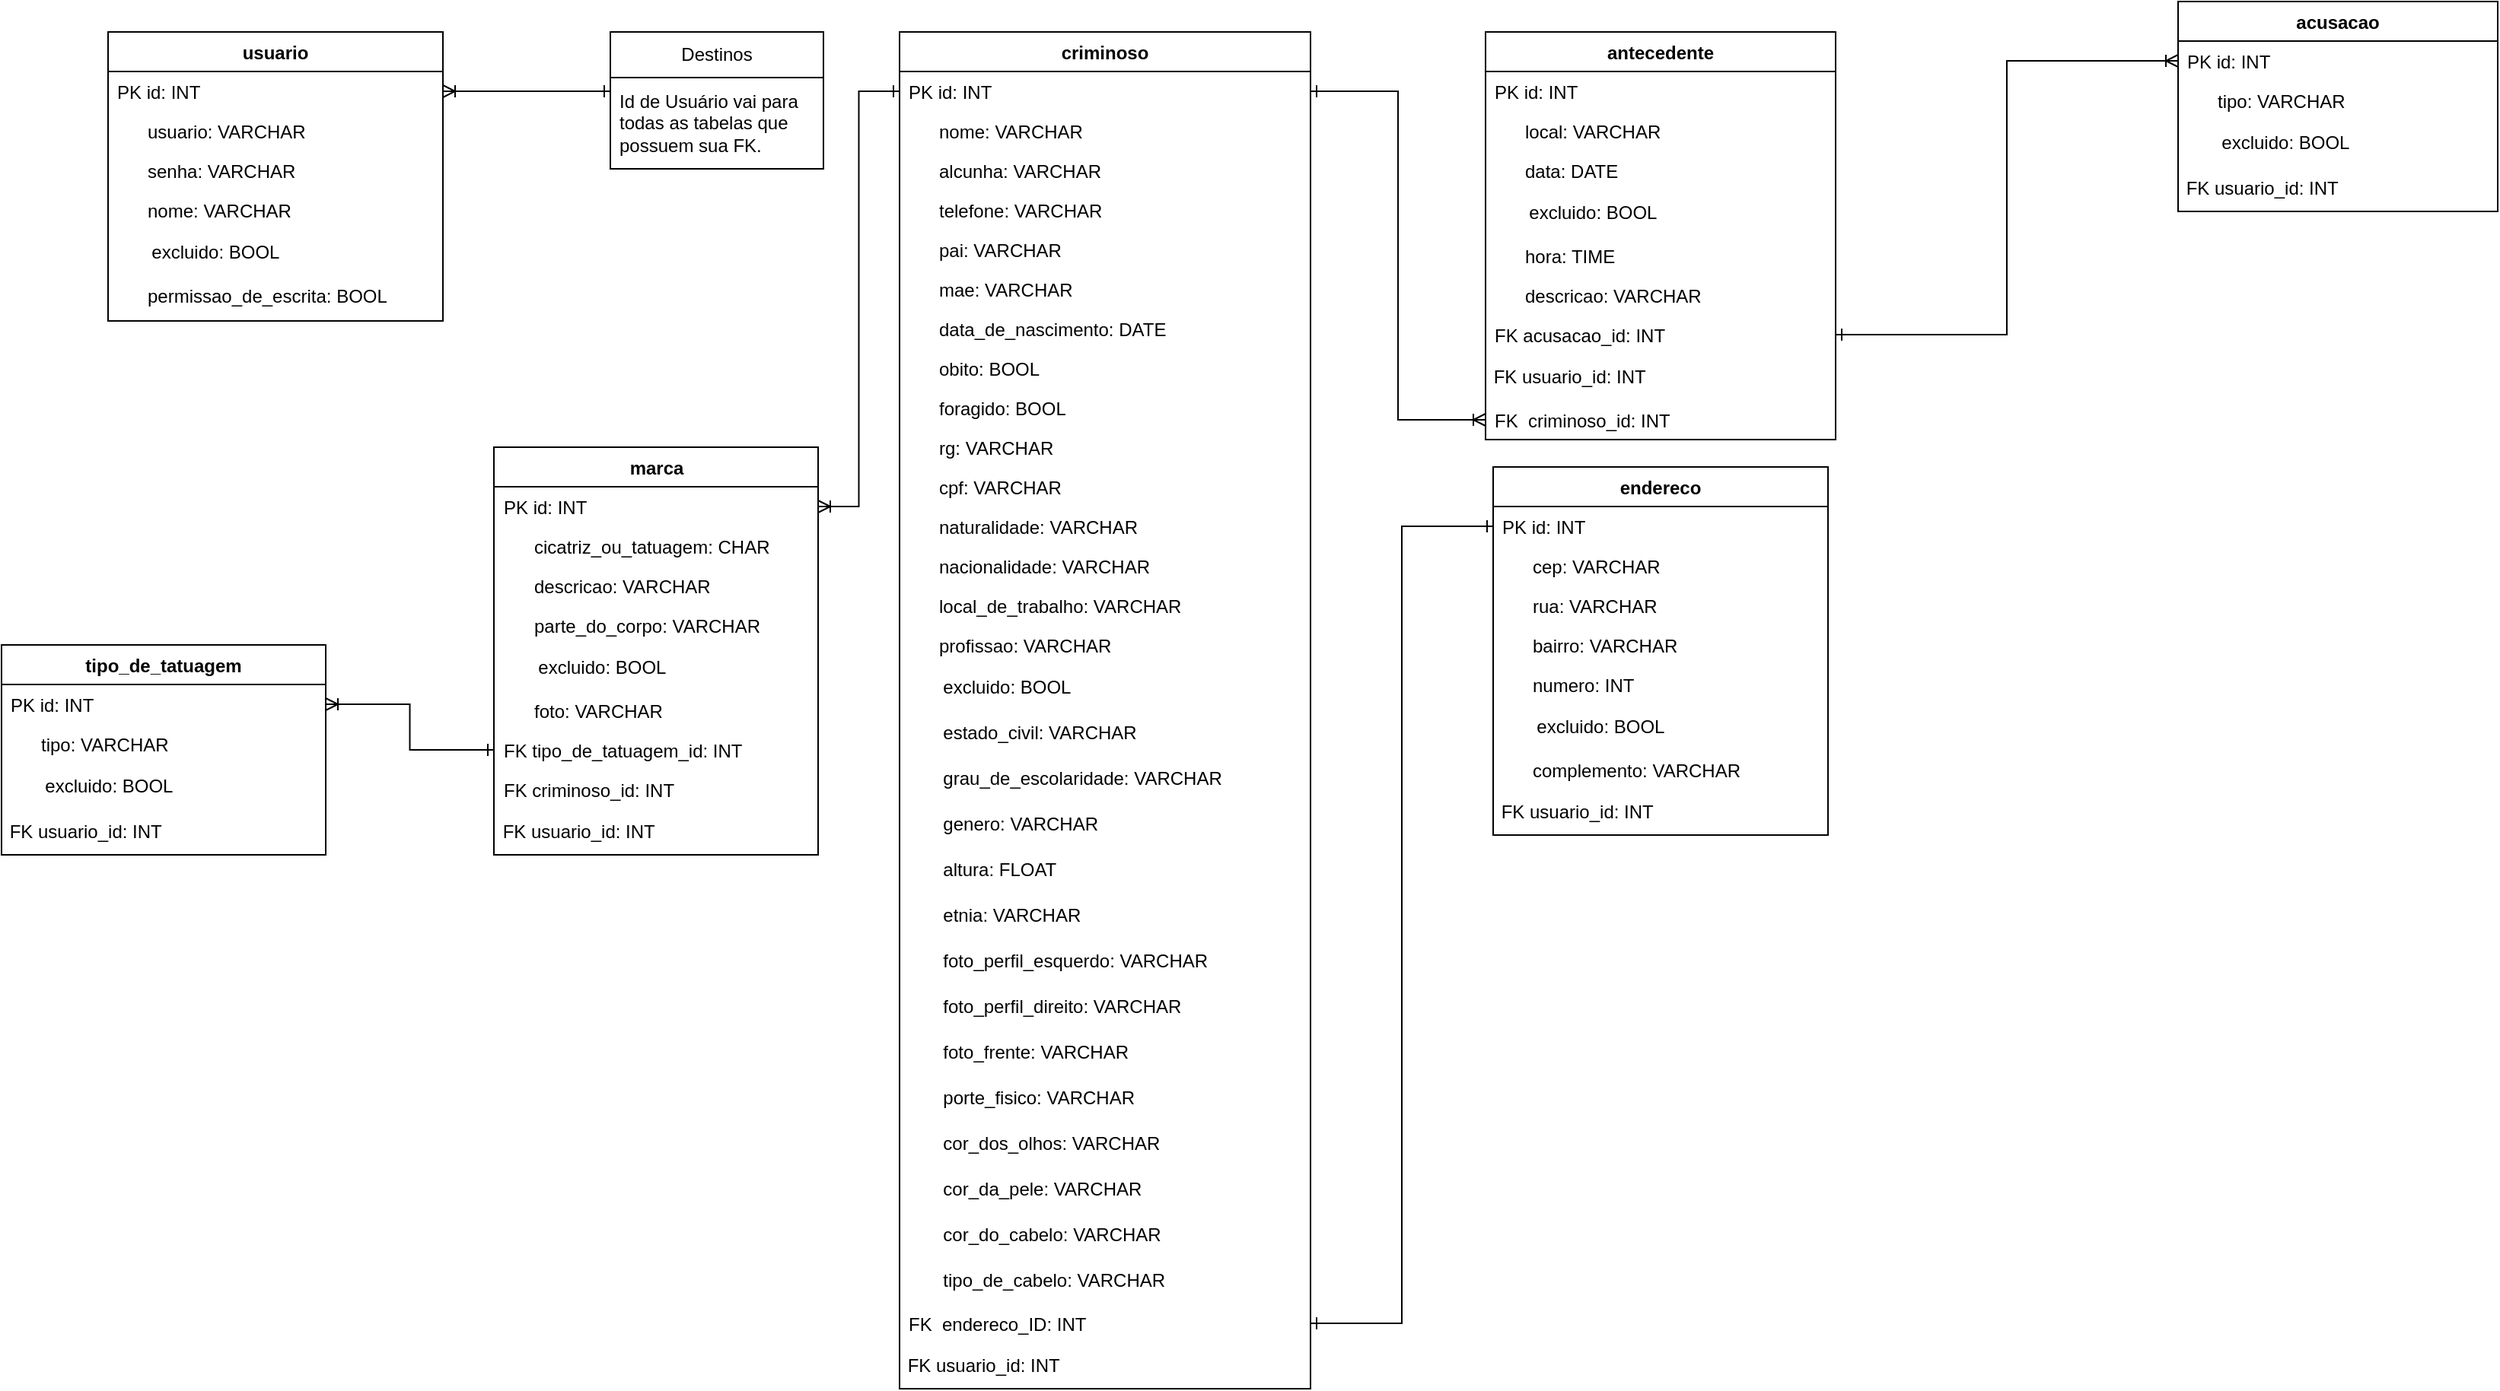 <mxfile version="21.5.0" type="device">
  <diagram name="Página-1" id="tqAukW0xZtE-mX-S90wy">
    <mxGraphModel dx="2876" dy="1080" grid="1" gridSize="10" guides="1" tooltips="1" connect="1" arrows="1" fold="1" page="1" pageScale="1" pageWidth="827" pageHeight="1169" math="0" shadow="0">
      <root>
        <mxCell id="0" />
        <mxCell id="1" parent="0" />
        <mxCell id="qsIrMADFIpEWMbKTU3-V-4" value="endereco" style="swimlane;fontStyle=1;align=center;verticalAlign=top;childLayout=stackLayout;horizontal=1;startSize=26;horizontalStack=0;resizeParent=1;resizeParentMax=0;resizeLast=0;collapsible=1;marginBottom=0;whiteSpace=wrap;html=1;" parent="1" vertex="1">
          <mxGeometry x="510" y="326" width="220" height="242" as="geometry" />
        </mxCell>
        <mxCell id="qsIrMADFIpEWMbKTU3-V-5" value="PK id: INT" style="text;strokeColor=none;fillColor=none;align=left;verticalAlign=top;spacingLeft=4;spacingRight=4;overflow=hidden;rotatable=0;points=[[0,0.5],[1,0.5]];portConstraint=eastwest;whiteSpace=wrap;html=1;" parent="qsIrMADFIpEWMbKTU3-V-4" vertex="1">
          <mxGeometry y="26" width="220" height="26" as="geometry" />
        </mxCell>
        <mxCell id="qsIrMADFIpEWMbKTU3-V-11" value="&amp;nbsp; &amp;nbsp; &amp;nbsp; cep: VARCHAR" style="text;strokeColor=none;fillColor=none;align=left;verticalAlign=top;spacingLeft=4;spacingRight=4;overflow=hidden;rotatable=0;points=[[0,0.5],[1,0.5]];portConstraint=eastwest;whiteSpace=wrap;html=1;" parent="qsIrMADFIpEWMbKTU3-V-4" vertex="1">
          <mxGeometry y="52" width="220" height="26" as="geometry" />
        </mxCell>
        <mxCell id="qsIrMADFIpEWMbKTU3-V-9" value="&amp;nbsp; &amp;nbsp; &amp;nbsp; rua: VARCHAR" style="text;strokeColor=none;fillColor=none;align=left;verticalAlign=top;spacingLeft=4;spacingRight=4;overflow=hidden;rotatable=0;points=[[0,0.5],[1,0.5]];portConstraint=eastwest;whiteSpace=wrap;html=1;" parent="qsIrMADFIpEWMbKTU3-V-4" vertex="1">
          <mxGeometry y="78" width="220" height="26" as="geometry" />
        </mxCell>
        <mxCell id="qsIrMADFIpEWMbKTU3-V-10" value="&amp;nbsp; &amp;nbsp; &amp;nbsp; bairro: VARCHAR" style="text;strokeColor=none;fillColor=none;align=left;verticalAlign=top;spacingLeft=4;spacingRight=4;overflow=hidden;rotatable=0;points=[[0,0.5],[1,0.5]];portConstraint=eastwest;whiteSpace=wrap;html=1;" parent="qsIrMADFIpEWMbKTU3-V-4" vertex="1">
          <mxGeometry y="104" width="220" height="26" as="geometry" />
        </mxCell>
        <mxCell id="qsIrMADFIpEWMbKTU3-V-12" value="&amp;nbsp; &amp;nbsp; &amp;nbsp; numero: INT" style="text;strokeColor=none;fillColor=none;align=left;verticalAlign=top;spacingLeft=4;spacingRight=4;overflow=hidden;rotatable=0;points=[[0,0.5],[1,0.5]];portConstraint=eastwest;whiteSpace=wrap;html=1;" parent="qsIrMADFIpEWMbKTU3-V-4" vertex="1">
          <mxGeometry y="130" width="220" height="26" as="geometry" />
        </mxCell>
        <mxCell id="4V8HWGutSWkxjNNgJOX--17" value="&amp;nbsp; &amp;nbsp; &amp;nbsp; &amp;nbsp; excluido: BOOL" style="text;html=1;align=left;verticalAlign=middle;resizable=0;points=[];autosize=1;strokeColor=none;fillColor=none;" parent="qsIrMADFIpEWMbKTU3-V-4" vertex="1">
          <mxGeometry y="156" width="220" height="30" as="geometry" />
        </mxCell>
        <mxCell id="qsIrMADFIpEWMbKTU3-V-13" value="&amp;nbsp; &amp;nbsp; &amp;nbsp; complemento: VARCHAR" style="text;strokeColor=none;fillColor=none;align=left;verticalAlign=top;spacingLeft=4;spacingRight=4;overflow=hidden;rotatable=0;points=[[0,0.5],[1,0.5]];portConstraint=eastwest;whiteSpace=wrap;html=1;" parent="qsIrMADFIpEWMbKTU3-V-4" vertex="1">
          <mxGeometry y="186" width="220" height="26" as="geometry" />
        </mxCell>
        <mxCell id="4V8HWGutSWkxjNNgJOX--18" value="&amp;nbsp;FK usuario_id: INT" style="text;html=1;align=left;verticalAlign=middle;resizable=0;points=[];autosize=1;strokeColor=none;fillColor=none;" parent="qsIrMADFIpEWMbKTU3-V-4" vertex="1">
          <mxGeometry y="212" width="220" height="30" as="geometry" />
        </mxCell>
        <mxCell id="qsIrMADFIpEWMbKTU3-V-14" value="criminoso" style="swimlane;fontStyle=1;align=center;verticalAlign=top;childLayout=stackLayout;horizontal=1;startSize=26;horizontalStack=0;resizeParent=1;resizeParentMax=0;resizeLast=0;collapsible=1;marginBottom=0;whiteSpace=wrap;html=1;" parent="1" vertex="1">
          <mxGeometry x="120" y="40" width="270" height="892" as="geometry" />
        </mxCell>
        <mxCell id="qsIrMADFIpEWMbKTU3-V-15" value="PK id: INT" style="text;strokeColor=none;fillColor=none;align=left;verticalAlign=top;spacingLeft=4;spacingRight=4;overflow=hidden;rotatable=0;points=[[0,0.5],[1,0.5]];portConstraint=eastwest;whiteSpace=wrap;html=1;" parent="qsIrMADFIpEWMbKTU3-V-14" vertex="1">
          <mxGeometry y="26" width="270" height="26" as="geometry" />
        </mxCell>
        <mxCell id="qsIrMADFIpEWMbKTU3-V-19" value="&amp;nbsp; &amp;nbsp; &amp;nbsp; nome: VARCHAR" style="text;strokeColor=none;fillColor=none;align=left;verticalAlign=top;spacingLeft=4;spacingRight=4;overflow=hidden;rotatable=0;points=[[0,0.5],[1,0.5]];portConstraint=eastwest;whiteSpace=wrap;html=1;" parent="qsIrMADFIpEWMbKTU3-V-14" vertex="1">
          <mxGeometry y="52" width="270" height="26" as="geometry" />
        </mxCell>
        <mxCell id="g-QC4092AOoyE8XGVego-1" value="&amp;nbsp; &amp;nbsp; &amp;nbsp; alcunha: VARCHAR" style="text;strokeColor=none;fillColor=none;align=left;verticalAlign=top;spacingLeft=4;spacingRight=4;overflow=hidden;rotatable=0;points=[[0,0.5],[1,0.5]];portConstraint=eastwest;whiteSpace=wrap;html=1;" parent="qsIrMADFIpEWMbKTU3-V-14" vertex="1">
          <mxGeometry y="78" width="270" height="26" as="geometry" />
        </mxCell>
        <mxCell id="g-QC4092AOoyE8XGVego-2" value="&amp;nbsp; &amp;nbsp; &amp;nbsp; telefone: VARCHAR" style="text;strokeColor=none;fillColor=none;align=left;verticalAlign=top;spacingLeft=4;spacingRight=4;overflow=hidden;rotatable=0;points=[[0,0.5],[1,0.5]];portConstraint=eastwest;whiteSpace=wrap;html=1;" parent="qsIrMADFIpEWMbKTU3-V-14" vertex="1">
          <mxGeometry y="104" width="270" height="26" as="geometry" />
        </mxCell>
        <mxCell id="qsIrMADFIpEWMbKTU3-V-20" value="&amp;nbsp; &amp;nbsp; &amp;nbsp; pai: VARCHAR" style="text;strokeColor=none;fillColor=none;align=left;verticalAlign=top;spacingLeft=4;spacingRight=4;overflow=hidden;rotatable=0;points=[[0,0.5],[1,0.5]];portConstraint=eastwest;whiteSpace=wrap;html=1;" parent="qsIrMADFIpEWMbKTU3-V-14" vertex="1">
          <mxGeometry y="130" width="270" height="26" as="geometry" />
        </mxCell>
        <mxCell id="qsIrMADFIpEWMbKTU3-V-21" value="&amp;nbsp; &amp;nbsp; &amp;nbsp; mae: VARCHAR" style="text;strokeColor=none;fillColor=none;align=left;verticalAlign=top;spacingLeft=4;spacingRight=4;overflow=hidden;rotatable=0;points=[[0,0.5],[1,0.5]];portConstraint=eastwest;whiteSpace=wrap;html=1;" parent="qsIrMADFIpEWMbKTU3-V-14" vertex="1">
          <mxGeometry y="156" width="270" height="26" as="geometry" />
        </mxCell>
        <mxCell id="qsIrMADFIpEWMbKTU3-V-25" value="&amp;nbsp; &amp;nbsp; &amp;nbsp; data_de_nascimento: DATE" style="text;strokeColor=none;fillColor=none;align=left;verticalAlign=top;spacingLeft=4;spacingRight=4;overflow=hidden;rotatable=0;points=[[0,0.5],[1,0.5]];portConstraint=eastwest;whiteSpace=wrap;html=1;" parent="qsIrMADFIpEWMbKTU3-V-14" vertex="1">
          <mxGeometry y="182" width="270" height="26" as="geometry" />
        </mxCell>
        <mxCell id="qsIrMADFIpEWMbKTU3-V-94" value="&amp;nbsp; &amp;nbsp; &amp;nbsp; obito: BOOL" style="text;strokeColor=none;fillColor=none;align=left;verticalAlign=top;spacingLeft=4;spacingRight=4;overflow=hidden;rotatable=0;points=[[0,0.5],[1,0.5]];portConstraint=eastwest;whiteSpace=wrap;html=1;" parent="qsIrMADFIpEWMbKTU3-V-14" vertex="1">
          <mxGeometry y="208" width="270" height="26" as="geometry" />
        </mxCell>
        <mxCell id="qsIrMADFIpEWMbKTU3-V-95" value="&amp;nbsp; &amp;nbsp; &amp;nbsp; foragido: BOOL" style="text;strokeColor=none;fillColor=none;align=left;verticalAlign=top;spacingLeft=4;spacingRight=4;overflow=hidden;rotatable=0;points=[[0,0.5],[1,0.5]];portConstraint=eastwest;whiteSpace=wrap;html=1;" parent="qsIrMADFIpEWMbKTU3-V-14" vertex="1">
          <mxGeometry y="234" width="270" height="26" as="geometry" />
        </mxCell>
        <mxCell id="qsIrMADFIpEWMbKTU3-V-26" value="&amp;nbsp; &amp;nbsp; &amp;nbsp; rg: VARCHAR" style="text;strokeColor=none;fillColor=none;align=left;verticalAlign=top;spacingLeft=4;spacingRight=4;overflow=hidden;rotatable=0;points=[[0,0.5],[1,0.5]];portConstraint=eastwest;whiteSpace=wrap;html=1;" parent="qsIrMADFIpEWMbKTU3-V-14" vertex="1">
          <mxGeometry y="260" width="270" height="26" as="geometry" />
        </mxCell>
        <mxCell id="g-QC4092AOoyE8XGVego-3" value="&amp;nbsp; &amp;nbsp; &amp;nbsp; cpf: VARCHAR" style="text;strokeColor=none;fillColor=none;align=left;verticalAlign=top;spacingLeft=4;spacingRight=4;overflow=hidden;rotatable=0;points=[[0,0.5],[1,0.5]];portConstraint=eastwest;whiteSpace=wrap;html=1;" parent="qsIrMADFIpEWMbKTU3-V-14" vertex="1">
          <mxGeometry y="286" width="270" height="26" as="geometry" />
        </mxCell>
        <mxCell id="qsIrMADFIpEWMbKTU3-V-27" value="&amp;nbsp; &amp;nbsp; &amp;nbsp; naturalidade: VARCHAR" style="text;strokeColor=none;fillColor=none;align=left;verticalAlign=top;spacingLeft=4;spacingRight=4;overflow=hidden;rotatable=0;points=[[0,0.5],[1,0.5]];portConstraint=eastwest;whiteSpace=wrap;html=1;" parent="qsIrMADFIpEWMbKTU3-V-14" vertex="1">
          <mxGeometry y="312" width="270" height="26" as="geometry" />
        </mxCell>
        <mxCell id="qsIrMADFIpEWMbKTU3-V-28" value="&amp;nbsp; &amp;nbsp; &amp;nbsp; nacionalidade: VARCHAR" style="text;strokeColor=none;fillColor=none;align=left;verticalAlign=top;spacingLeft=4;spacingRight=4;overflow=hidden;rotatable=0;points=[[0,0.5],[1,0.5]];portConstraint=eastwest;whiteSpace=wrap;html=1;" parent="qsIrMADFIpEWMbKTU3-V-14" vertex="1">
          <mxGeometry y="338" width="270" height="26" as="geometry" />
        </mxCell>
        <mxCell id="qsIrMADFIpEWMbKTU3-V-31" value="&amp;nbsp; &amp;nbsp; &amp;nbsp; local_de_trabalho: VARCHAR" style="text;strokeColor=none;fillColor=none;align=left;verticalAlign=top;spacingLeft=4;spacingRight=4;overflow=hidden;rotatable=0;points=[[0,0.5],[1,0.5]];portConstraint=eastwest;whiteSpace=wrap;html=1;" parent="qsIrMADFIpEWMbKTU3-V-14" vertex="1">
          <mxGeometry y="364" width="270" height="26" as="geometry" />
        </mxCell>
        <mxCell id="qsIrMADFIpEWMbKTU3-V-32" value="&amp;nbsp; &amp;nbsp; &amp;nbsp; profissao: VARCHAR" style="text;strokeColor=none;fillColor=none;align=left;verticalAlign=top;spacingLeft=4;spacingRight=4;overflow=hidden;rotatable=0;points=[[0,0.5],[1,0.5]];portConstraint=eastwest;whiteSpace=wrap;html=1;" parent="qsIrMADFIpEWMbKTU3-V-14" vertex="1">
          <mxGeometry y="390" width="270" height="26" as="geometry" />
        </mxCell>
        <mxCell id="4V8HWGutSWkxjNNgJOX--13" value="&amp;nbsp; &amp;nbsp; &amp;nbsp; &amp;nbsp; excluido: BOOL" style="text;html=1;align=left;verticalAlign=middle;resizable=0;points=[];autosize=1;strokeColor=none;fillColor=none;" parent="qsIrMADFIpEWMbKTU3-V-14" vertex="1">
          <mxGeometry y="416" width="270" height="30" as="geometry" />
        </mxCell>
        <mxCell id="GFRDY6UaiAwjhXK8earB-1" value="&amp;nbsp; &amp;nbsp; &amp;nbsp; &amp;nbsp; estado_civil: VARCHAR" style="text;html=1;align=left;verticalAlign=middle;resizable=0;points=[];autosize=1;strokeColor=none;fillColor=none;" vertex="1" parent="qsIrMADFIpEWMbKTU3-V-14">
          <mxGeometry y="446" width="270" height="30" as="geometry" />
        </mxCell>
        <mxCell id="GFRDY6UaiAwjhXK8earB-2" value="&amp;nbsp; &amp;nbsp; &amp;nbsp; &amp;nbsp; grau_de_escolaridade: VARCHAR" style="text;html=1;align=left;verticalAlign=middle;resizable=0;points=[];autosize=1;strokeColor=none;fillColor=none;" vertex="1" parent="qsIrMADFIpEWMbKTU3-V-14">
          <mxGeometry y="476" width="270" height="30" as="geometry" />
        </mxCell>
        <mxCell id="GFRDY6UaiAwjhXK8earB-3" value="&amp;nbsp; &amp;nbsp; &amp;nbsp; &amp;nbsp; genero: VARCHAR" style="text;html=1;align=left;verticalAlign=middle;resizable=0;points=[];autosize=1;strokeColor=none;fillColor=none;" vertex="1" parent="qsIrMADFIpEWMbKTU3-V-14">
          <mxGeometry y="506" width="270" height="30" as="geometry" />
        </mxCell>
        <mxCell id="GFRDY6UaiAwjhXK8earB-4" value="&amp;nbsp; &amp;nbsp; &amp;nbsp; &amp;nbsp; altura: FLOAT" style="text;html=1;align=left;verticalAlign=middle;resizable=0;points=[];autosize=1;strokeColor=none;fillColor=none;" vertex="1" parent="qsIrMADFIpEWMbKTU3-V-14">
          <mxGeometry y="536" width="270" height="30" as="geometry" />
        </mxCell>
        <mxCell id="GFRDY6UaiAwjhXK8earB-5" value="&amp;nbsp; &amp;nbsp; &amp;nbsp; &amp;nbsp; etnia: VARCHAR" style="text;html=1;align=left;verticalAlign=middle;resizable=0;points=[];autosize=1;strokeColor=none;fillColor=none;" vertex="1" parent="qsIrMADFIpEWMbKTU3-V-14">
          <mxGeometry y="566" width="270" height="30" as="geometry" />
        </mxCell>
        <mxCell id="GFRDY6UaiAwjhXK8earB-6" value="&amp;nbsp; &amp;nbsp; &amp;nbsp; &amp;nbsp; foto_perfil_esquerdo: VARCHAR" style="text;html=1;align=left;verticalAlign=middle;resizable=0;points=[];autosize=1;strokeColor=none;fillColor=none;" vertex="1" parent="qsIrMADFIpEWMbKTU3-V-14">
          <mxGeometry y="596" width="270" height="30" as="geometry" />
        </mxCell>
        <mxCell id="GFRDY6UaiAwjhXK8earB-8" value="&amp;nbsp; &amp;nbsp; &amp;nbsp; &amp;nbsp; foto_perfil_direito: VARCHAR" style="text;html=1;align=left;verticalAlign=middle;resizable=0;points=[];autosize=1;strokeColor=none;fillColor=none;" vertex="1" parent="qsIrMADFIpEWMbKTU3-V-14">
          <mxGeometry y="626" width="270" height="30" as="geometry" />
        </mxCell>
        <mxCell id="GFRDY6UaiAwjhXK8earB-7" value="&amp;nbsp; &amp;nbsp; &amp;nbsp; &amp;nbsp; foto_frente: VARCHAR" style="text;html=1;align=left;verticalAlign=middle;resizable=0;points=[];autosize=1;strokeColor=none;fillColor=none;" vertex="1" parent="qsIrMADFIpEWMbKTU3-V-14">
          <mxGeometry y="656" width="270" height="30" as="geometry" />
        </mxCell>
        <mxCell id="GFRDY6UaiAwjhXK8earB-24" value="&amp;nbsp; &amp;nbsp; &amp;nbsp; &amp;nbsp; porte_fisico: VARCHAR" style="text;html=1;align=left;verticalAlign=middle;resizable=0;points=[];autosize=1;strokeColor=none;fillColor=none;" vertex="1" parent="qsIrMADFIpEWMbKTU3-V-14">
          <mxGeometry y="686" width="270" height="30" as="geometry" />
        </mxCell>
        <mxCell id="GFRDY6UaiAwjhXK8earB-25" value="&amp;nbsp; &amp;nbsp; &amp;nbsp; &amp;nbsp; cor_dos_olhos: VARCHAR" style="text;html=1;align=left;verticalAlign=middle;resizable=0;points=[];autosize=1;strokeColor=none;fillColor=none;" vertex="1" parent="qsIrMADFIpEWMbKTU3-V-14">
          <mxGeometry y="716" width="270" height="30" as="geometry" />
        </mxCell>
        <mxCell id="GFRDY6UaiAwjhXK8earB-26" value="&amp;nbsp; &amp;nbsp; &amp;nbsp; &amp;nbsp; cor_da_pele: VARCHAR" style="text;html=1;align=left;verticalAlign=middle;resizable=0;points=[];autosize=1;strokeColor=none;fillColor=none;" vertex="1" parent="qsIrMADFIpEWMbKTU3-V-14">
          <mxGeometry y="746" width="270" height="30" as="geometry" />
        </mxCell>
        <mxCell id="GFRDY6UaiAwjhXK8earB-27" value="&amp;nbsp; &amp;nbsp; &amp;nbsp; &amp;nbsp; cor_do_cabelo: VARCHAR" style="text;html=1;align=left;verticalAlign=middle;resizable=0;points=[];autosize=1;strokeColor=none;fillColor=none;" vertex="1" parent="qsIrMADFIpEWMbKTU3-V-14">
          <mxGeometry y="776" width="270" height="30" as="geometry" />
        </mxCell>
        <mxCell id="GFRDY6UaiAwjhXK8earB-28" value="&amp;nbsp; &amp;nbsp; &amp;nbsp; &amp;nbsp; tipo_de_cabelo: VARCHAR" style="text;html=1;align=left;verticalAlign=middle;resizable=0;points=[];autosize=1;strokeColor=none;fillColor=none;" vertex="1" parent="qsIrMADFIpEWMbKTU3-V-14">
          <mxGeometry y="806" width="270" height="30" as="geometry" />
        </mxCell>
        <mxCell id="qsIrMADFIpEWMbKTU3-V-34" value="FK&amp;nbsp; endereco_ID: INT" style="text;strokeColor=none;fillColor=none;align=left;verticalAlign=top;spacingLeft=4;spacingRight=4;overflow=hidden;rotatable=0;points=[[0,0.5],[1,0.5]];portConstraint=eastwest;whiteSpace=wrap;html=1;" parent="qsIrMADFIpEWMbKTU3-V-14" vertex="1">
          <mxGeometry y="836" width="270" height="26" as="geometry" />
        </mxCell>
        <mxCell id="4V8HWGutSWkxjNNgJOX--9" value="&amp;nbsp;FK usuario_id: INT" style="text;html=1;align=left;verticalAlign=middle;resizable=0;points=[];autosize=1;strokeColor=none;fillColor=none;" parent="qsIrMADFIpEWMbKTU3-V-14" vertex="1">
          <mxGeometry y="862" width="270" height="30" as="geometry" />
        </mxCell>
        <mxCell id="qsIrMADFIpEWMbKTU3-V-38" style="edgeStyle=orthogonalEdgeStyle;rounded=0;orthogonalLoop=1;jettySize=auto;html=1;exitX=0;exitY=0.5;exitDx=0;exitDy=0;entryX=1;entryY=0.5;entryDx=0;entryDy=0;endArrow=ERone;endFill=0;startArrow=ERone;startFill=0;" parent="1" source="qsIrMADFIpEWMbKTU3-V-5" target="qsIrMADFIpEWMbKTU3-V-34" edge="1">
          <mxGeometry relative="1" as="geometry" />
        </mxCell>
        <mxCell id="qsIrMADFIpEWMbKTU3-V-51" value="marca" style="swimlane;fontStyle=1;align=center;verticalAlign=top;childLayout=stackLayout;horizontal=1;startSize=26;horizontalStack=0;resizeParent=1;resizeParentMax=0;resizeLast=0;collapsible=1;marginBottom=0;whiteSpace=wrap;html=1;" parent="1" vertex="1">
          <mxGeometry x="-146.5" y="313" width="213" height="268" as="geometry" />
        </mxCell>
        <mxCell id="tNdTHDL9R3g4JhnGJnkF-141" value="PK id: INT" style="text;strokeColor=none;fillColor=none;align=left;verticalAlign=top;spacingLeft=4;spacingRight=4;overflow=hidden;rotatable=0;points=[[0,0.5],[1,0.5]];portConstraint=eastwest;whiteSpace=wrap;html=1;" parent="qsIrMADFIpEWMbKTU3-V-51" vertex="1">
          <mxGeometry y="26" width="213" height="26" as="geometry" />
        </mxCell>
        <mxCell id="tNdTHDL9R3g4JhnGJnkF-143" value="&amp;nbsp; &amp;nbsp; &amp;nbsp; cicatriz_ou_tatuagem: CHAR" style="text;strokeColor=none;fillColor=none;align=left;verticalAlign=top;spacingLeft=4;spacingRight=4;overflow=hidden;rotatable=0;points=[[0,0.5],[1,0.5]];portConstraint=eastwest;whiteSpace=wrap;html=1;" parent="qsIrMADFIpEWMbKTU3-V-51" vertex="1">
          <mxGeometry y="52" width="213" height="26" as="geometry" />
        </mxCell>
        <mxCell id="tNdTHDL9R3g4JhnGJnkF-144" value="&amp;nbsp; &amp;nbsp; &amp;nbsp; descricao: VARCHAR" style="text;strokeColor=none;fillColor=none;align=left;verticalAlign=top;spacingLeft=4;spacingRight=4;overflow=hidden;rotatable=0;points=[[0,0.5],[1,0.5]];portConstraint=eastwest;whiteSpace=wrap;html=1;" parent="qsIrMADFIpEWMbKTU3-V-51" vertex="1">
          <mxGeometry y="78" width="213" height="26" as="geometry" />
        </mxCell>
        <mxCell id="tNdTHDL9R3g4JhnGJnkF-145" value="&amp;nbsp; &amp;nbsp; &amp;nbsp; parte_do_corpo: VARCHAR" style="text;strokeColor=none;fillColor=none;align=left;verticalAlign=top;spacingLeft=4;spacingRight=4;overflow=hidden;rotatable=0;points=[[0,0.5],[1,0.5]];portConstraint=eastwest;whiteSpace=wrap;html=1;" parent="qsIrMADFIpEWMbKTU3-V-51" vertex="1">
          <mxGeometry y="104" width="213" height="26" as="geometry" />
        </mxCell>
        <mxCell id="4V8HWGutSWkxjNNgJOX--26" value="&amp;nbsp; &amp;nbsp; &amp;nbsp; &amp;nbsp; excluido: BOOL" style="text;html=1;align=left;verticalAlign=middle;resizable=0;points=[];autosize=1;strokeColor=none;fillColor=none;" parent="qsIrMADFIpEWMbKTU3-V-51" vertex="1">
          <mxGeometry y="130" width="213" height="30" as="geometry" />
        </mxCell>
        <mxCell id="tNdTHDL9R3g4JhnGJnkF-146" value="&amp;nbsp; &amp;nbsp; &amp;nbsp; foto: VARCHAR" style="text;strokeColor=none;fillColor=none;align=left;verticalAlign=top;spacingLeft=4;spacingRight=4;overflow=hidden;rotatable=0;points=[[0,0.5],[1,0.5]];portConstraint=eastwest;whiteSpace=wrap;html=1;" parent="qsIrMADFIpEWMbKTU3-V-51" vertex="1">
          <mxGeometry y="160" width="213" height="26" as="geometry" />
        </mxCell>
        <mxCell id="tNdTHDL9R3g4JhnGJnkF-147" value="FK tipo_de_tatuagem_id: INT" style="text;strokeColor=none;fillColor=none;align=left;verticalAlign=top;spacingLeft=4;spacingRight=4;overflow=hidden;rotatable=0;points=[[0,0.5],[1,0.5]];portConstraint=eastwest;whiteSpace=wrap;html=1;" parent="qsIrMADFIpEWMbKTU3-V-51" vertex="1">
          <mxGeometry y="186" width="213" height="26" as="geometry" />
        </mxCell>
        <mxCell id="qsIrMADFIpEWMbKTU3-V-52" value="FK criminoso_id: INT" style="text;strokeColor=none;fillColor=none;align=left;verticalAlign=top;spacingLeft=4;spacingRight=4;overflow=hidden;rotatable=0;points=[[0,0.5],[1,0.5]];portConstraint=eastwest;whiteSpace=wrap;html=1;" parent="qsIrMADFIpEWMbKTU3-V-51" vertex="1">
          <mxGeometry y="212" width="213" height="26" as="geometry" />
        </mxCell>
        <mxCell id="4V8HWGutSWkxjNNgJOX--38" value="&amp;nbsp;FK usuario_id: INT" style="text;html=1;align=left;verticalAlign=middle;resizable=0;points=[];autosize=1;strokeColor=none;fillColor=none;" parent="qsIrMADFIpEWMbKTU3-V-51" vertex="1">
          <mxGeometry y="238" width="213" height="30" as="geometry" />
        </mxCell>
        <mxCell id="qsIrMADFIpEWMbKTU3-V-161" value="antecedente" style="swimlane;fontStyle=1;align=center;verticalAlign=top;childLayout=stackLayout;horizontal=1;startSize=26;horizontalStack=0;resizeParent=1;resizeParentMax=0;resizeLast=0;collapsible=1;marginBottom=0;whiteSpace=wrap;html=1;" parent="1" vertex="1">
          <mxGeometry x="505" y="40" width="230" height="268" as="geometry" />
        </mxCell>
        <mxCell id="qsIrMADFIpEWMbKTU3-V-162" value="PK id: INT" style="text;strokeColor=none;fillColor=none;align=left;verticalAlign=top;spacingLeft=4;spacingRight=4;overflow=hidden;rotatable=0;points=[[0,0.5],[1,0.5]];portConstraint=eastwest;whiteSpace=wrap;html=1;" parent="qsIrMADFIpEWMbKTU3-V-161" vertex="1">
          <mxGeometry y="26" width="230" height="26" as="geometry" />
        </mxCell>
        <mxCell id="qsIrMADFIpEWMbKTU3-V-170" value="&amp;nbsp; &amp;nbsp; &amp;nbsp; local: VARCHAR" style="text;strokeColor=none;fillColor=none;align=left;verticalAlign=top;spacingLeft=4;spacingRight=4;overflow=hidden;rotatable=0;points=[[0,0.5],[1,0.5]];portConstraint=eastwest;whiteSpace=wrap;html=1;" parent="qsIrMADFIpEWMbKTU3-V-161" vertex="1">
          <mxGeometry y="52" width="230" height="26" as="geometry" />
        </mxCell>
        <mxCell id="qsIrMADFIpEWMbKTU3-V-167" value="&amp;nbsp; &amp;nbsp; &amp;nbsp; data: DATE" style="text;strokeColor=none;fillColor=none;align=left;verticalAlign=top;spacingLeft=4;spacingRight=4;overflow=hidden;rotatable=0;points=[[0,0.5],[1,0.5]];portConstraint=eastwest;whiteSpace=wrap;html=1;" parent="qsIrMADFIpEWMbKTU3-V-161" vertex="1">
          <mxGeometry y="78" width="230" height="26" as="geometry" />
        </mxCell>
        <mxCell id="4V8HWGutSWkxjNNgJOX--19" value="&amp;nbsp; &amp;nbsp; &amp;nbsp; &amp;nbsp; excluido: BOOL" style="text;html=1;align=left;verticalAlign=middle;resizable=0;points=[];autosize=1;strokeColor=none;fillColor=none;" parent="qsIrMADFIpEWMbKTU3-V-161" vertex="1">
          <mxGeometry y="104" width="230" height="30" as="geometry" />
        </mxCell>
        <mxCell id="qsIrMADFIpEWMbKTU3-V-171" value="&amp;nbsp; &amp;nbsp; &amp;nbsp; hora: TIME" style="text;strokeColor=none;fillColor=none;align=left;verticalAlign=top;spacingLeft=4;spacingRight=4;overflow=hidden;rotatable=0;points=[[0,0.5],[1,0.5]];portConstraint=eastwest;whiteSpace=wrap;html=1;" parent="qsIrMADFIpEWMbKTU3-V-161" vertex="1">
          <mxGeometry y="134" width="230" height="26" as="geometry" />
        </mxCell>
        <mxCell id="qsIrMADFIpEWMbKTU3-V-173" value="&amp;nbsp; &amp;nbsp; &amp;nbsp; descricao: VARCHAR" style="text;strokeColor=none;fillColor=none;align=left;verticalAlign=top;spacingLeft=4;spacingRight=4;overflow=hidden;rotatable=0;points=[[0,0.5],[1,0.5]];portConstraint=eastwest;whiteSpace=wrap;html=1;" parent="qsIrMADFIpEWMbKTU3-V-161" vertex="1">
          <mxGeometry y="160" width="230" height="26" as="geometry" />
        </mxCell>
        <mxCell id="qsIrMADFIpEWMbKTU3-V-172" value="FK acusacao_id: INT" style="text;strokeColor=none;fillColor=none;align=left;verticalAlign=top;spacingLeft=4;spacingRight=4;overflow=hidden;rotatable=0;points=[[0,0.5],[1,0.5]];portConstraint=eastwest;whiteSpace=wrap;html=1;" parent="qsIrMADFIpEWMbKTU3-V-161" vertex="1">
          <mxGeometry y="186" width="230" height="26" as="geometry" />
        </mxCell>
        <mxCell id="4V8HWGutSWkxjNNgJOX--20" value="&amp;nbsp;FK usuario_id: INT" style="text;html=1;align=left;verticalAlign=middle;resizable=0;points=[];autosize=1;strokeColor=none;fillColor=none;" parent="qsIrMADFIpEWMbKTU3-V-161" vertex="1">
          <mxGeometry y="212" width="230" height="30" as="geometry" />
        </mxCell>
        <mxCell id="tNdTHDL9R3g4JhnGJnkF-112" value="FK&amp;nbsp; criminoso_id: INT" style="text;strokeColor=none;fillColor=none;align=left;verticalAlign=top;spacingLeft=4;spacingRight=4;overflow=hidden;rotatable=0;points=[[0,0.5],[1,0.5]];portConstraint=eastwest;whiteSpace=wrap;html=1;" parent="qsIrMADFIpEWMbKTU3-V-161" vertex="1">
          <mxGeometry y="242" width="230" height="26" as="geometry" />
        </mxCell>
        <mxCell id="tNdTHDL9R3g4JhnGJnkF-113" style="edgeStyle=orthogonalEdgeStyle;rounded=0;orthogonalLoop=1;jettySize=auto;html=1;exitX=1;exitY=0.5;exitDx=0;exitDy=0;entryX=0;entryY=0.5;entryDx=0;entryDy=0;endArrow=ERoneToMany;endFill=0;startArrow=ERone;startFill=0;" parent="1" source="qsIrMADFIpEWMbKTU3-V-15" target="tNdTHDL9R3g4JhnGJnkF-112" edge="1">
          <mxGeometry relative="1" as="geometry">
            <mxPoint x="440" y="760" as="targetPoint" />
          </mxGeometry>
        </mxCell>
        <mxCell id="hHZBYtkwGL6fNbw005Wh-44" value="acusacao" style="swimlane;fontStyle=1;align=center;verticalAlign=top;childLayout=stackLayout;horizontal=1;startSize=26;horizontalStack=0;resizeParent=1;resizeParentMax=0;resizeLast=0;collapsible=1;marginBottom=0;whiteSpace=wrap;html=1;" parent="1" vertex="1">
          <mxGeometry x="960" y="20" width="210" height="138" as="geometry" />
        </mxCell>
        <mxCell id="hHZBYtkwGL6fNbw005Wh-45" value="PK id: INT" style="text;strokeColor=none;fillColor=none;align=left;verticalAlign=top;spacingLeft=4;spacingRight=4;overflow=hidden;rotatable=0;points=[[0,0.5],[1,0.5]];portConstraint=eastwest;whiteSpace=wrap;html=1;" parent="hHZBYtkwGL6fNbw005Wh-44" vertex="1">
          <mxGeometry y="26" width="210" height="26" as="geometry" />
        </mxCell>
        <mxCell id="hHZBYtkwGL6fNbw005Wh-46" value="&amp;nbsp; &amp;nbsp; &amp;nbsp; tipo: VARCHAR" style="text;strokeColor=none;fillColor=none;align=left;verticalAlign=top;spacingLeft=4;spacingRight=4;overflow=hidden;rotatable=0;points=[[0,0.5],[1,0.5]];portConstraint=eastwest;whiteSpace=wrap;html=1;" parent="hHZBYtkwGL6fNbw005Wh-44" vertex="1">
          <mxGeometry y="52" width="210" height="26" as="geometry" />
        </mxCell>
        <mxCell id="4V8HWGutSWkxjNNgJOX--27" value="&amp;nbsp; &amp;nbsp; &amp;nbsp; &amp;nbsp; excluido: BOOL" style="text;html=1;align=left;verticalAlign=middle;resizable=0;points=[];autosize=1;strokeColor=none;fillColor=none;" parent="hHZBYtkwGL6fNbw005Wh-44" vertex="1">
          <mxGeometry y="78" width="210" height="30" as="geometry" />
        </mxCell>
        <mxCell id="4V8HWGutSWkxjNNgJOX--40" value="&amp;nbsp;FK usuario_id: INT" style="text;html=1;align=left;verticalAlign=middle;resizable=0;points=[];autosize=1;strokeColor=none;fillColor=none;" parent="hHZBYtkwGL6fNbw005Wh-44" vertex="1">
          <mxGeometry y="108" width="210" height="30" as="geometry" />
        </mxCell>
        <mxCell id="W1eNjVZZ0_FJO5X3qthp-10" value="tipo_de_tatuagem" style="swimlane;fontStyle=1;align=center;verticalAlign=top;childLayout=stackLayout;horizontal=1;startSize=26;horizontalStack=0;resizeParent=1;resizeParentMax=0;resizeLast=0;collapsible=1;marginBottom=0;whiteSpace=wrap;html=1;" parent="1" vertex="1">
          <mxGeometry x="-470" y="443" width="213" height="138" as="geometry" />
        </mxCell>
        <mxCell id="W1eNjVZZ0_FJO5X3qthp-11" value="PK id: INT" style="text;strokeColor=none;fillColor=none;align=left;verticalAlign=top;spacingLeft=4;spacingRight=4;overflow=hidden;rotatable=0;points=[[0,0.5],[1,0.5]];portConstraint=eastwest;whiteSpace=wrap;html=1;" parent="W1eNjVZZ0_FJO5X3qthp-10" vertex="1">
          <mxGeometry y="26" width="213" height="26" as="geometry" />
        </mxCell>
        <mxCell id="W1eNjVZZ0_FJO5X3qthp-12" value="&amp;nbsp; &amp;nbsp; &amp;nbsp; tipo: VARCHAR" style="text;strokeColor=none;fillColor=none;align=left;verticalAlign=top;spacingLeft=4;spacingRight=4;overflow=hidden;rotatable=0;points=[[0,0.5],[1,0.5]];portConstraint=eastwest;whiteSpace=wrap;html=1;" parent="W1eNjVZZ0_FJO5X3qthp-10" vertex="1">
          <mxGeometry y="52" width="213" height="26" as="geometry" />
        </mxCell>
        <mxCell id="4V8HWGutSWkxjNNgJOX--28" value="&amp;nbsp; &amp;nbsp; &amp;nbsp; &amp;nbsp; excluido: BOOL" style="text;html=1;align=left;verticalAlign=middle;resizable=0;points=[];autosize=1;strokeColor=none;fillColor=none;" parent="W1eNjVZZ0_FJO5X3qthp-10" vertex="1">
          <mxGeometry y="78" width="213" height="30" as="geometry" />
        </mxCell>
        <mxCell id="4V8HWGutSWkxjNNgJOX--39" value="&amp;nbsp;FK usuario_id: INT" style="text;html=1;align=left;verticalAlign=middle;resizable=0;points=[];autosize=1;strokeColor=none;fillColor=none;" parent="W1eNjVZZ0_FJO5X3qthp-10" vertex="1">
          <mxGeometry y="108" width="213" height="30" as="geometry" />
        </mxCell>
        <mxCell id="2M5uj6zFMqpxlVRaVb_A-1" value="usuario" style="swimlane;fontStyle=1;align=center;verticalAlign=top;childLayout=stackLayout;horizontal=1;startSize=26;horizontalStack=0;resizeParent=1;resizeParentMax=0;resizeLast=0;collapsible=1;marginBottom=0;whiteSpace=wrap;html=1;" parent="1" vertex="1">
          <mxGeometry x="-400" y="40" width="220" height="190" as="geometry" />
        </mxCell>
        <mxCell id="2M5uj6zFMqpxlVRaVb_A-2" value="PK id: INT" style="text;strokeColor=none;fillColor=none;align=left;verticalAlign=top;spacingLeft=4;spacingRight=4;overflow=hidden;rotatable=0;points=[[0,0.5],[1,0.5]];portConstraint=eastwest;whiteSpace=wrap;html=1;" parent="2M5uj6zFMqpxlVRaVb_A-1" vertex="1">
          <mxGeometry y="26" width="220" height="26" as="geometry" />
        </mxCell>
        <mxCell id="2M5uj6zFMqpxlVRaVb_A-3" value="&amp;nbsp; &amp;nbsp; &amp;nbsp; usuario: VARCHAR" style="text;strokeColor=none;fillColor=none;align=left;verticalAlign=top;spacingLeft=4;spacingRight=4;overflow=hidden;rotatable=0;points=[[0,0.5],[1,0.5]];portConstraint=eastwest;whiteSpace=wrap;html=1;" parent="2M5uj6zFMqpxlVRaVb_A-1" vertex="1">
          <mxGeometry y="52" width="220" height="26" as="geometry" />
        </mxCell>
        <mxCell id="2M5uj6zFMqpxlVRaVb_A-4" value="&amp;nbsp; &amp;nbsp; &amp;nbsp; senha: VARCHAR" style="text;strokeColor=none;fillColor=none;align=left;verticalAlign=top;spacingLeft=4;spacingRight=4;overflow=hidden;rotatable=0;points=[[0,0.5],[1,0.5]];portConstraint=eastwest;whiteSpace=wrap;html=1;" parent="2M5uj6zFMqpxlVRaVb_A-1" vertex="1">
          <mxGeometry y="78" width="220" height="26" as="geometry" />
        </mxCell>
        <mxCell id="2M5uj6zFMqpxlVRaVb_A-5" value="&amp;nbsp; &amp;nbsp; &amp;nbsp; nome: VARCHAR" style="text;strokeColor=none;fillColor=none;align=left;verticalAlign=top;spacingLeft=4;spacingRight=4;overflow=hidden;rotatable=0;points=[[0,0.5],[1,0.5]];portConstraint=eastwest;whiteSpace=wrap;html=1;" parent="2M5uj6zFMqpxlVRaVb_A-1" vertex="1">
          <mxGeometry y="104" width="220" height="26" as="geometry" />
        </mxCell>
        <mxCell id="4V8HWGutSWkxjNNgJOX--12" value="&amp;nbsp; &amp;nbsp; &amp;nbsp; &amp;nbsp; excluido: BOOL" style="text;html=1;align=left;verticalAlign=middle;resizable=0;points=[];autosize=1;strokeColor=none;fillColor=none;" parent="2M5uj6zFMqpxlVRaVb_A-1" vertex="1">
          <mxGeometry y="130" width="220" height="30" as="geometry" />
        </mxCell>
        <mxCell id="Aq6uDI9vaLkZXEaReCIL-1" value="&amp;nbsp; &amp;nbsp; &amp;nbsp; permissao_de_escrita: BOOL" style="text;strokeColor=none;fillColor=none;align=left;verticalAlign=top;spacingLeft=4;spacingRight=4;overflow=hidden;rotatable=0;points=[[0,0.5],[1,0.5]];portConstraint=eastwest;whiteSpace=wrap;html=1;" parent="2M5uj6zFMqpxlVRaVb_A-1" vertex="1">
          <mxGeometry y="160" width="220" height="30" as="geometry" />
        </mxCell>
        <mxCell id="TPI6uaF68FMcrN_D5gCR-15" style="edgeStyle=orthogonalEdgeStyle;rounded=0;orthogonalLoop=1;jettySize=auto;html=1;entryX=1;entryY=0.5;entryDx=0;entryDy=0;endArrow=ERoneToMany;endFill=0;startArrow=ERone;startFill=0;" parent="1" source="tNdTHDL9R3g4JhnGJnkF-147" target="W1eNjVZZ0_FJO5X3qthp-11" edge="1">
          <mxGeometry relative="1" as="geometry" />
        </mxCell>
        <mxCell id="TPI6uaF68FMcrN_D5gCR-16" style="edgeStyle=orthogonalEdgeStyle;rounded=0;orthogonalLoop=1;jettySize=auto;html=1;entryX=0;entryY=0.5;entryDx=0;entryDy=0;endArrow=ERoneToMany;endFill=0;startArrow=ERone;startFill=0;" parent="1" source="qsIrMADFIpEWMbKTU3-V-172" target="hHZBYtkwGL6fNbw005Wh-45" edge="1">
          <mxGeometry relative="1" as="geometry" />
        </mxCell>
        <mxCell id="TPI6uaF68FMcrN_D5gCR-28" value="Destinos" style="swimlane;fontStyle=0;childLayout=stackLayout;horizontal=1;startSize=30;horizontalStack=0;resizeParent=1;resizeParentMax=0;resizeLast=0;collapsible=1;marginBottom=0;whiteSpace=wrap;html=1;" parent="1" vertex="1">
          <mxGeometry x="-70" y="40" width="140" height="90" as="geometry" />
        </mxCell>
        <mxCell id="TPI6uaF68FMcrN_D5gCR-29" value="Id de Usuário vai para todas as tabelas que possuem sua FK." style="text;strokeColor=none;fillColor=none;align=left;verticalAlign=middle;spacingLeft=4;spacingRight=4;overflow=hidden;points=[[0,0.5],[1,0.5]];portConstraint=eastwest;rotatable=0;whiteSpace=wrap;html=1;" parent="TPI6uaF68FMcrN_D5gCR-28" vertex="1">
          <mxGeometry y="30" width="140" height="60" as="geometry" />
        </mxCell>
        <mxCell id="TPI6uaF68FMcrN_D5gCR-32" style="edgeStyle=elbowEdgeStyle;rounded=0;orthogonalLoop=1;jettySize=auto;html=1;endArrow=ERone;endFill=0;startArrow=ERoneToMany;startFill=0;" parent="1" source="2M5uj6zFMqpxlVRaVb_A-2" edge="1">
          <mxGeometry relative="1" as="geometry">
            <mxPoint x="-70" y="79" as="targetPoint" />
          </mxGeometry>
        </mxCell>
        <mxCell id="GFRDY6UaiAwjhXK8earB-23" style="edgeStyle=orthogonalEdgeStyle;rounded=0;orthogonalLoop=1;jettySize=auto;html=1;exitX=1;exitY=0.5;exitDx=0;exitDy=0;entryX=0;entryY=0.5;entryDx=0;entryDy=0;endArrow=ERone;endFill=0;startArrow=ERoneToMany;startFill=0;" edge="1" parent="1" source="tNdTHDL9R3g4JhnGJnkF-141" target="qsIrMADFIpEWMbKTU3-V-15">
          <mxGeometry relative="1" as="geometry" />
        </mxCell>
      </root>
    </mxGraphModel>
  </diagram>
</mxfile>
